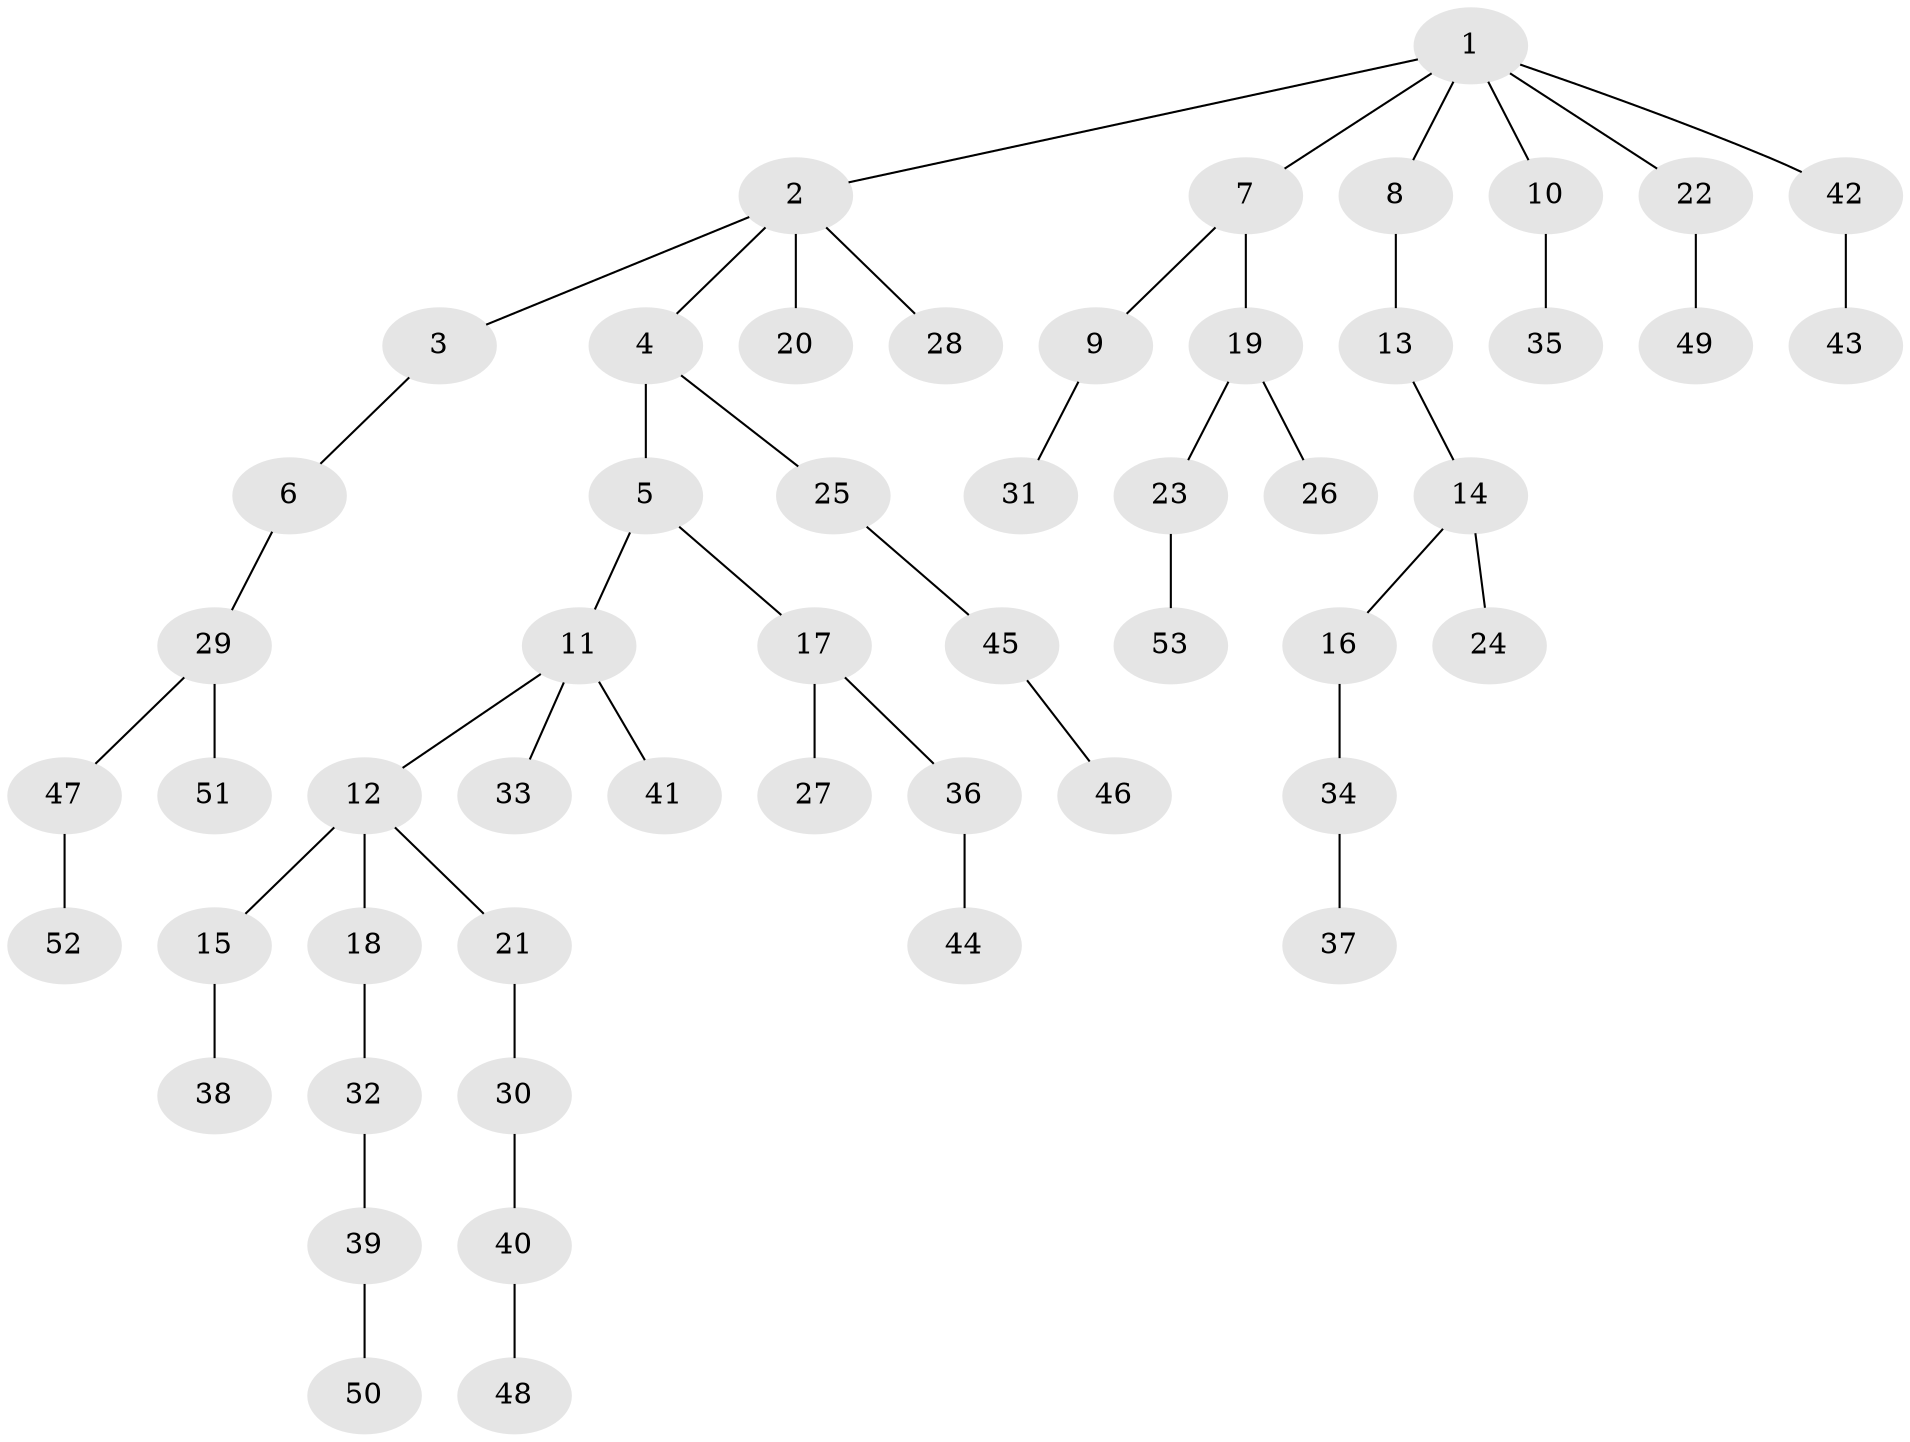 // original degree distribution, {7: 0.011363636363636364, 6: 0.011363636363636364, 3: 0.23863636363636365, 4: 0.03409090909090909, 1: 0.5, 2: 0.18181818181818182, 5: 0.022727272727272728}
// Generated by graph-tools (version 1.1) at 2025/51/03/04/25 22:51:57]
// undirected, 53 vertices, 52 edges
graph export_dot {
  node [color=gray90,style=filled];
  1;
  2;
  3;
  4;
  5;
  6;
  7;
  8;
  9;
  10;
  11;
  12;
  13;
  14;
  15;
  16;
  17;
  18;
  19;
  20;
  21;
  22;
  23;
  24;
  25;
  26;
  27;
  28;
  29;
  30;
  31;
  32;
  33;
  34;
  35;
  36;
  37;
  38;
  39;
  40;
  41;
  42;
  43;
  44;
  45;
  46;
  47;
  48;
  49;
  50;
  51;
  52;
  53;
  1 -- 2 [weight=1.0];
  1 -- 7 [weight=1.0];
  1 -- 8 [weight=1.0];
  1 -- 10 [weight=1.0];
  1 -- 22 [weight=1.0];
  1 -- 42 [weight=1.0];
  2 -- 3 [weight=1.0];
  2 -- 4 [weight=1.0];
  2 -- 20 [weight=1.0];
  2 -- 28 [weight=1.0];
  3 -- 6 [weight=1.0];
  4 -- 5 [weight=1.0];
  4 -- 25 [weight=1.0];
  5 -- 11 [weight=1.0];
  5 -- 17 [weight=1.0];
  6 -- 29 [weight=1.0];
  7 -- 9 [weight=1.0];
  7 -- 19 [weight=1.0];
  8 -- 13 [weight=1.0];
  9 -- 31 [weight=1.0];
  10 -- 35 [weight=1.0];
  11 -- 12 [weight=1.0];
  11 -- 33 [weight=1.0];
  11 -- 41 [weight=1.0];
  12 -- 15 [weight=1.0];
  12 -- 18 [weight=1.0];
  12 -- 21 [weight=1.0];
  13 -- 14 [weight=1.0];
  14 -- 16 [weight=1.0];
  14 -- 24 [weight=1.0];
  15 -- 38 [weight=1.0];
  16 -- 34 [weight=1.0];
  17 -- 27 [weight=1.0];
  17 -- 36 [weight=1.0];
  18 -- 32 [weight=1.0];
  19 -- 23 [weight=1.0];
  19 -- 26 [weight=1.0];
  21 -- 30 [weight=1.0];
  22 -- 49 [weight=1.0];
  23 -- 53 [weight=1.0];
  25 -- 45 [weight=1.0];
  29 -- 47 [weight=1.0];
  29 -- 51 [weight=1.0];
  30 -- 40 [weight=1.0];
  32 -- 39 [weight=1.0];
  34 -- 37 [weight=1.0];
  36 -- 44 [weight=1.0];
  39 -- 50 [weight=1.0];
  40 -- 48 [weight=1.0];
  42 -- 43 [weight=1.0];
  45 -- 46 [weight=1.0];
  47 -- 52 [weight=2.0];
}
